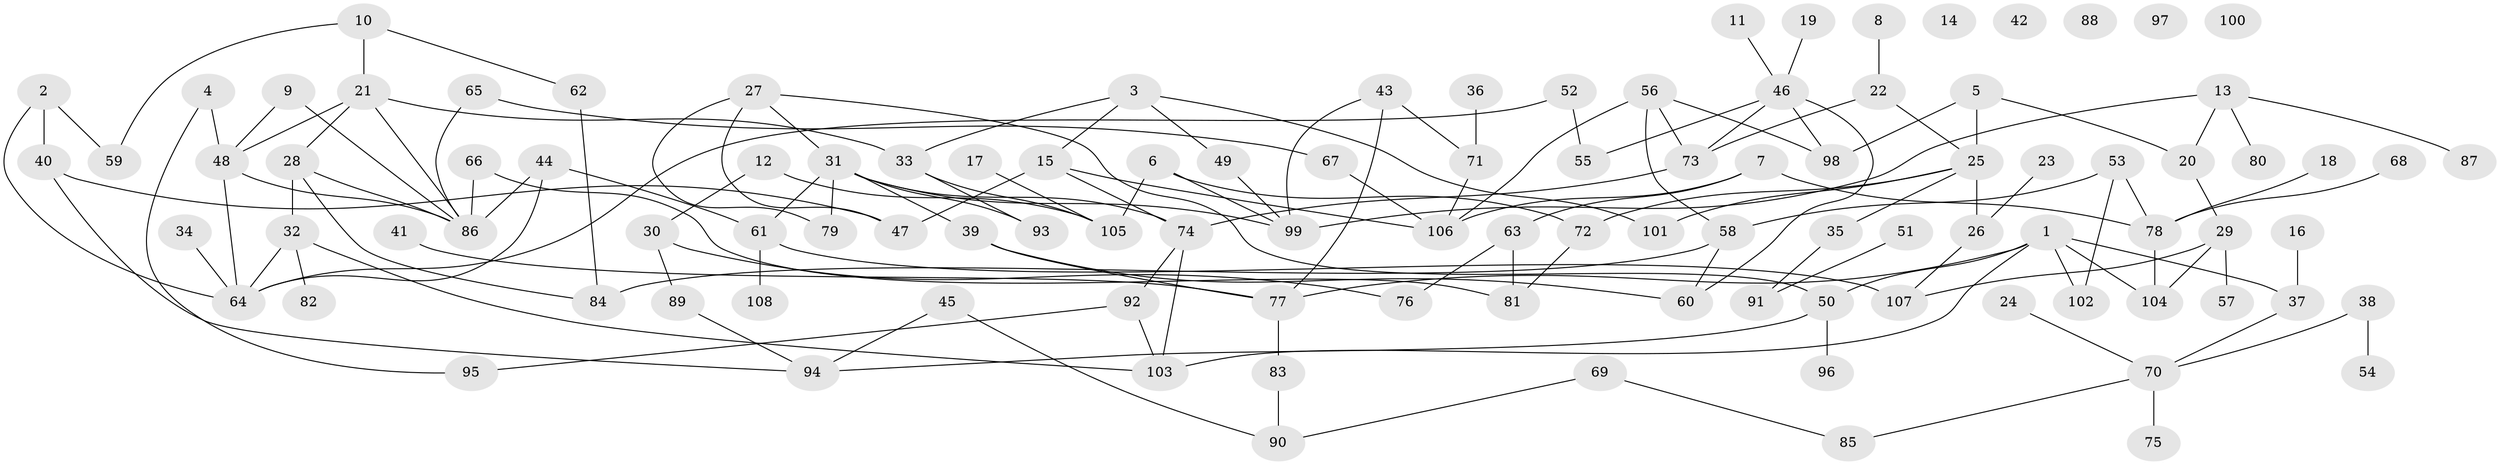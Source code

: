 // Generated by graph-tools (version 1.1) at 2025/00/03/09/25 03:00:46]
// undirected, 108 vertices, 147 edges
graph export_dot {
graph [start="1"]
  node [color=gray90,style=filled];
  1;
  2;
  3;
  4;
  5;
  6;
  7;
  8;
  9;
  10;
  11;
  12;
  13;
  14;
  15;
  16;
  17;
  18;
  19;
  20;
  21;
  22;
  23;
  24;
  25;
  26;
  27;
  28;
  29;
  30;
  31;
  32;
  33;
  34;
  35;
  36;
  37;
  38;
  39;
  40;
  41;
  42;
  43;
  44;
  45;
  46;
  47;
  48;
  49;
  50;
  51;
  52;
  53;
  54;
  55;
  56;
  57;
  58;
  59;
  60;
  61;
  62;
  63;
  64;
  65;
  66;
  67;
  68;
  69;
  70;
  71;
  72;
  73;
  74;
  75;
  76;
  77;
  78;
  79;
  80;
  81;
  82;
  83;
  84;
  85;
  86;
  87;
  88;
  89;
  90;
  91;
  92;
  93;
  94;
  95;
  96;
  97;
  98;
  99;
  100;
  101;
  102;
  103;
  104;
  105;
  106;
  107;
  108;
  1 -- 37;
  1 -- 50;
  1 -- 77;
  1 -- 102;
  1 -- 103;
  1 -- 104;
  2 -- 40;
  2 -- 59;
  2 -- 64;
  3 -- 15;
  3 -- 33;
  3 -- 49;
  3 -- 101;
  4 -- 48;
  4 -- 95;
  5 -- 20;
  5 -- 25;
  5 -- 98;
  6 -- 72;
  6 -- 99;
  6 -- 105;
  7 -- 63;
  7 -- 78;
  7 -- 106;
  8 -- 22;
  9 -- 48;
  9 -- 86;
  10 -- 21;
  10 -- 59;
  10 -- 62;
  11 -- 46;
  12 -- 30;
  12 -- 105;
  13 -- 20;
  13 -- 80;
  13 -- 87;
  13 -- 99;
  15 -- 47;
  15 -- 74;
  15 -- 106;
  16 -- 37;
  17 -- 105;
  18 -- 78;
  19 -- 46;
  20 -- 29;
  21 -- 28;
  21 -- 33;
  21 -- 48;
  21 -- 86;
  22 -- 25;
  22 -- 73;
  23 -- 26;
  24 -- 70;
  25 -- 26;
  25 -- 35;
  25 -- 72;
  25 -- 101;
  26 -- 107;
  27 -- 31;
  27 -- 47;
  27 -- 50;
  27 -- 79;
  28 -- 32;
  28 -- 84;
  28 -- 86;
  29 -- 57;
  29 -- 104;
  29 -- 107;
  30 -- 76;
  30 -- 89;
  31 -- 39;
  31 -- 61;
  31 -- 74;
  31 -- 79;
  31 -- 93;
  31 -- 99;
  32 -- 64;
  32 -- 82;
  32 -- 103;
  33 -- 93;
  33 -- 105;
  34 -- 64;
  35 -- 91;
  36 -- 71;
  37 -- 70;
  38 -- 54;
  38 -- 70;
  39 -- 60;
  39 -- 77;
  40 -- 47;
  40 -- 94;
  41 -- 77;
  43 -- 71;
  43 -- 77;
  43 -- 99;
  44 -- 61;
  44 -- 64;
  44 -- 86;
  45 -- 90;
  45 -- 94;
  46 -- 55;
  46 -- 60;
  46 -- 73;
  46 -- 98;
  48 -- 64;
  48 -- 86;
  49 -- 99;
  50 -- 94;
  50 -- 96;
  51 -- 91;
  52 -- 55;
  52 -- 64;
  53 -- 58;
  53 -- 78;
  53 -- 102;
  56 -- 58;
  56 -- 73;
  56 -- 98;
  56 -- 106;
  58 -- 60;
  58 -- 84;
  61 -- 107;
  61 -- 108;
  62 -- 84;
  63 -- 76;
  63 -- 81;
  65 -- 67;
  65 -- 86;
  66 -- 81;
  66 -- 86;
  67 -- 106;
  68 -- 78;
  69 -- 85;
  69 -- 90;
  70 -- 75;
  70 -- 85;
  71 -- 106;
  72 -- 81;
  73 -- 74;
  74 -- 92;
  74 -- 103;
  77 -- 83;
  78 -- 104;
  83 -- 90;
  89 -- 94;
  92 -- 95;
  92 -- 103;
}
